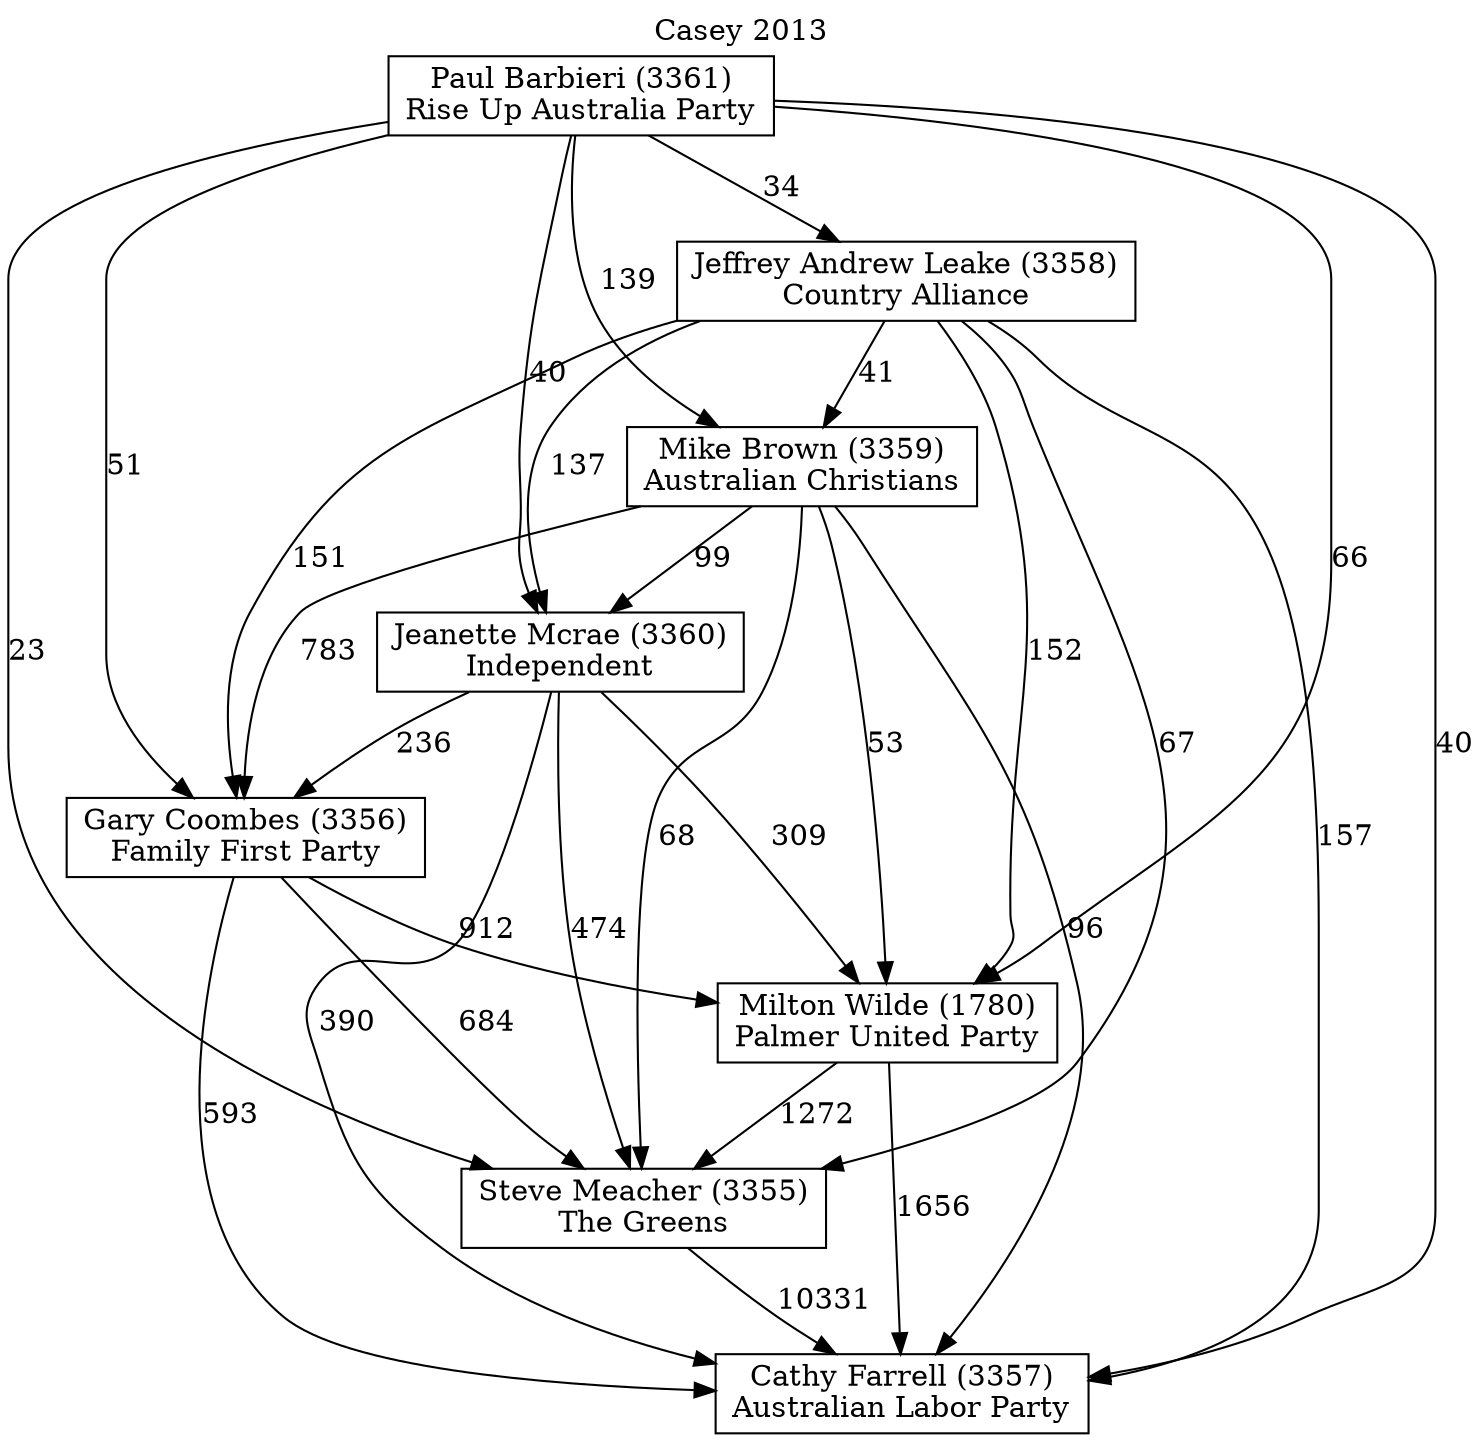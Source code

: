 // House preference flow
digraph "Cathy Farrell (3357)_Casey_2013" {
	graph [label="Casey 2013" labelloc=t mclimit=10]
	node [shape=box]
	"Cathy Farrell (3357)" [label="Cathy Farrell (3357)
Australian Labor Party"]
	"Steve Meacher (3355)" [label="Steve Meacher (3355)
The Greens"]
	"Milton Wilde (1780)" [label="Milton Wilde (1780)
Palmer United Party"]
	"Gary Coombes (3356)" [label="Gary Coombes (3356)
Family First Party"]
	"Jeanette Mcrae (3360)" [label="Jeanette Mcrae (3360)
Independent"]
	"Mike Brown (3359)" [label="Mike Brown (3359)
Australian Christians"]
	"Jeffrey Andrew Leake (3358)" [label="Jeffrey Andrew Leake (3358)
Country Alliance"]
	"Paul Barbieri (3361)" [label="Paul Barbieri (3361)
Rise Up Australia Party"]
	"Steve Meacher (3355)" -> "Cathy Farrell (3357)" [label=10331]
	"Milton Wilde (1780)" -> "Steve Meacher (3355)" [label=1272]
	"Gary Coombes (3356)" -> "Milton Wilde (1780)" [label=912]
	"Jeanette Mcrae (3360)" -> "Gary Coombes (3356)" [label=236]
	"Mike Brown (3359)" -> "Jeanette Mcrae (3360)" [label=99]
	"Jeffrey Andrew Leake (3358)" -> "Mike Brown (3359)" [label=41]
	"Paul Barbieri (3361)" -> "Jeffrey Andrew Leake (3358)" [label=34]
	"Milton Wilde (1780)" -> "Cathy Farrell (3357)" [label=1656]
	"Gary Coombes (3356)" -> "Cathy Farrell (3357)" [label=593]
	"Jeanette Mcrae (3360)" -> "Cathy Farrell (3357)" [label=390]
	"Mike Brown (3359)" -> "Cathy Farrell (3357)" [label=96]
	"Jeffrey Andrew Leake (3358)" -> "Cathy Farrell (3357)" [label=157]
	"Paul Barbieri (3361)" -> "Cathy Farrell (3357)" [label=40]
	"Paul Barbieri (3361)" -> "Mike Brown (3359)" [label=139]
	"Jeffrey Andrew Leake (3358)" -> "Jeanette Mcrae (3360)" [label=137]
	"Paul Barbieri (3361)" -> "Jeanette Mcrae (3360)" [label=40]
	"Mike Brown (3359)" -> "Gary Coombes (3356)" [label=783]
	"Jeffrey Andrew Leake (3358)" -> "Gary Coombes (3356)" [label=151]
	"Paul Barbieri (3361)" -> "Gary Coombes (3356)" [label=51]
	"Jeanette Mcrae (3360)" -> "Milton Wilde (1780)" [label=309]
	"Mike Brown (3359)" -> "Milton Wilde (1780)" [label=53]
	"Jeffrey Andrew Leake (3358)" -> "Milton Wilde (1780)" [label=152]
	"Paul Barbieri (3361)" -> "Milton Wilde (1780)" [label=66]
	"Gary Coombes (3356)" -> "Steve Meacher (3355)" [label=684]
	"Jeanette Mcrae (3360)" -> "Steve Meacher (3355)" [label=474]
	"Mike Brown (3359)" -> "Steve Meacher (3355)" [label=68]
	"Jeffrey Andrew Leake (3358)" -> "Steve Meacher (3355)" [label=67]
	"Paul Barbieri (3361)" -> "Steve Meacher (3355)" [label=23]
}
